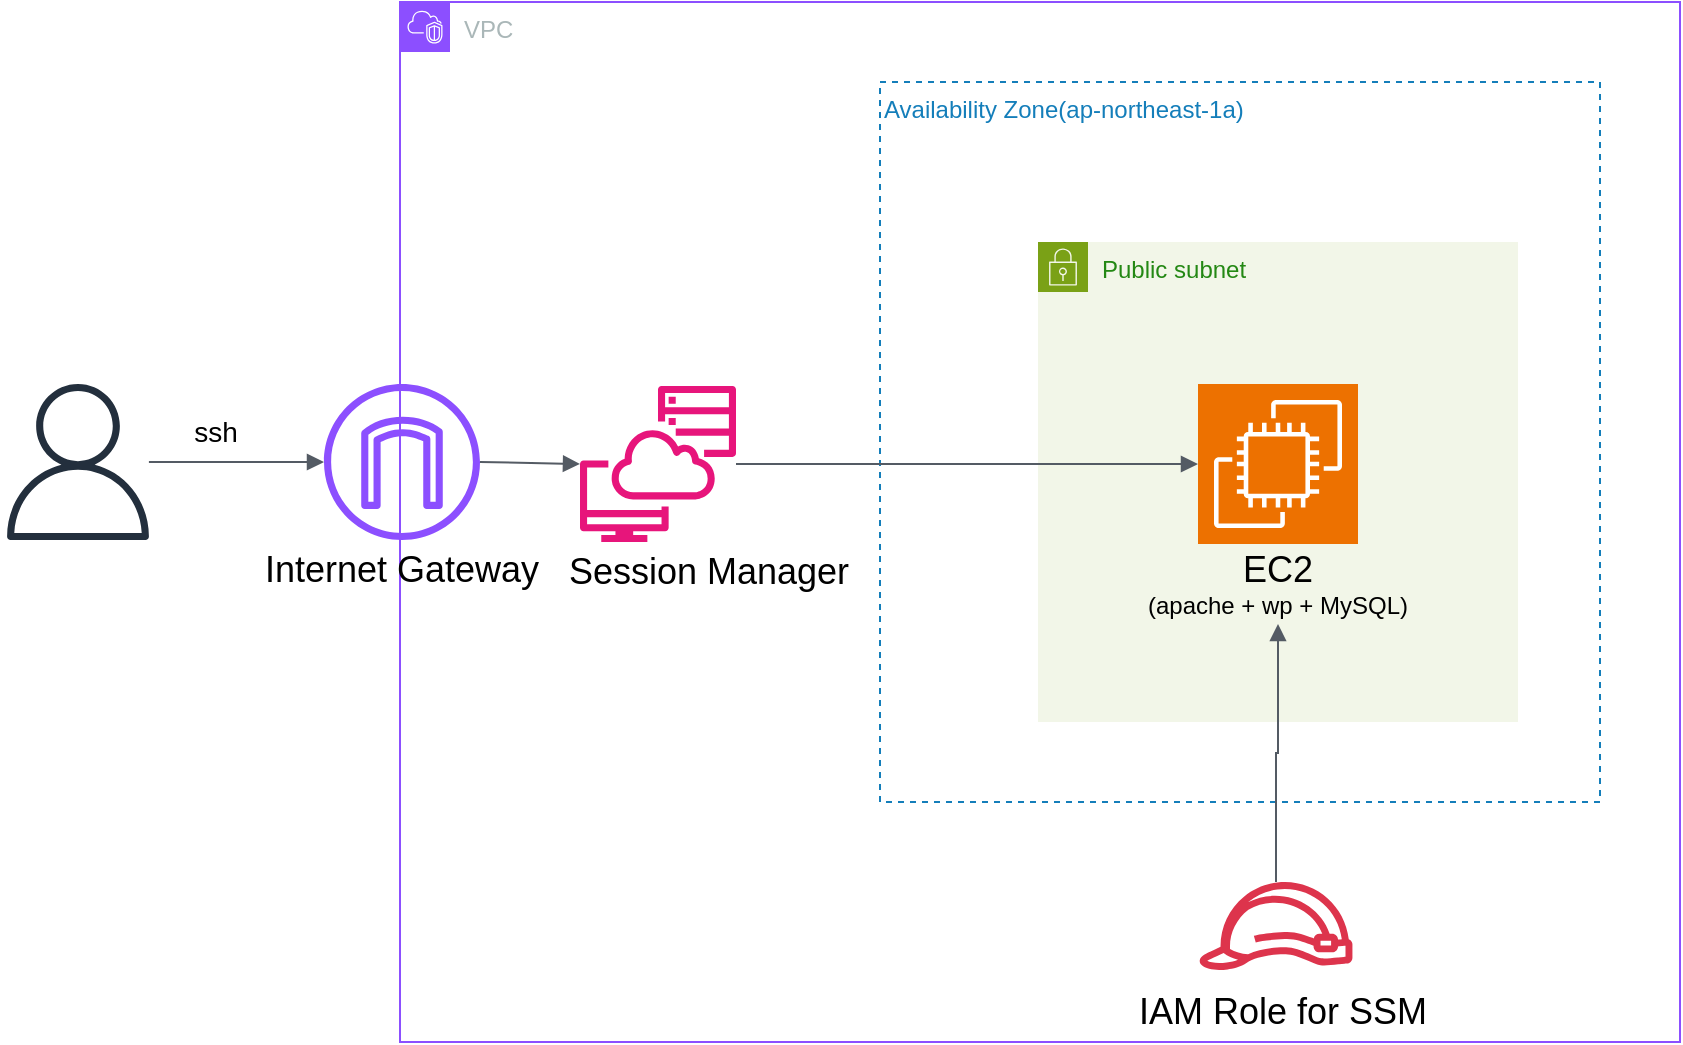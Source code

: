 <mxfile version="24.7.16">
  <diagram name="ページ1" id="Cr0Gb6fsQJUtGHRy1cIA">
    <mxGraphModel dx="1127" dy="724" grid="1" gridSize="10" guides="1" tooltips="1" connect="1" arrows="1" fold="1" page="1" pageScale="1" pageWidth="827" pageHeight="1169" math="0" shadow="0">
      <root>
        <mxCell id="0" />
        <mxCell id="1" parent="0" />
        <mxCell id="1cp1Eni4RLlDWVsxedHv-26" value="VPC" style="points=[[0,0],[0.25,0],[0.5,0],[0.75,0],[1,0],[1,0.25],[1,0.5],[1,0.75],[1,1],[0.75,1],[0.5,1],[0.25,1],[0,1],[0,0.75],[0,0.5],[0,0.25]];outlineConnect=0;gradientColor=none;html=1;whiteSpace=wrap;fontSize=12;fontStyle=0;container=1;pointerEvents=0;collapsible=0;recursiveResize=0;shape=mxgraph.aws4.group;grIcon=mxgraph.aws4.group_vpc2;strokeColor=#8C4FFF;fillColor=none;verticalAlign=top;align=left;spacingLeft=30;fontColor=#AAB7B8;dashed=0;" parent="1" vertex="1">
          <mxGeometry x="280" y="120" width="640" height="520" as="geometry" />
        </mxCell>
        <mxCell id="1cp1Eni4RLlDWVsxedHv-25" value="Availability Zone(ap-northeast-1a)" style="fillColor=none;strokeColor=#147EBA;dashed=1;verticalAlign=top;fontStyle=0;fontColor=#147EBA;whiteSpace=wrap;html=1;align=left;" parent="1cp1Eni4RLlDWVsxedHv-26" vertex="1">
          <mxGeometry x="240" y="40" width="360" height="360" as="geometry" />
        </mxCell>
        <mxCell id="1cp1Eni4RLlDWVsxedHv-24" value="" style="group" parent="1cp1Eni4RLlDWVsxedHv-26" vertex="1" connectable="0">
          <mxGeometry x="-74" y="191" width="150" height="108" as="geometry" />
        </mxCell>
        <mxCell id="1cp1Eni4RLlDWVsxedHv-15" value="" style="sketch=0;outlineConnect=0;fontColor=#232F3E;gradientColor=none;fillColor=#8C4FFF;strokeColor=none;dashed=0;verticalLabelPosition=bottom;verticalAlign=top;align=center;html=1;fontSize=12;fontStyle=0;aspect=fixed;pointerEvents=1;shape=mxgraph.aws4.internet_gateway;" parent="1cp1Eni4RLlDWVsxedHv-24" vertex="1">
          <mxGeometry x="36" width="78" height="78" as="geometry" />
        </mxCell>
        <mxCell id="1cp1Eni4RLlDWVsxedHv-23" value="&lt;font style=&quot;font-size: 18px;&quot;&gt;Internet Gateway&lt;/font&gt;" style="text;strokeColor=none;align=center;fillColor=none;html=1;verticalAlign=middle;whiteSpace=wrap;rounded=0;" parent="1cp1Eni4RLlDWVsxedHv-24" vertex="1">
          <mxGeometry y="78" width="150" height="30" as="geometry" />
        </mxCell>
        <mxCell id="1cp1Eni4RLlDWVsxedHv-35" value="" style="edgeStyle=orthogonalEdgeStyle;html=1;endArrow=block;elbow=vertical;startArrow=none;endFill=1;strokeColor=#545B64;rounded=0;" parent="1cp1Eni4RLlDWVsxedHv-26" target="cwOfR8ABcjBu6lYcxgcY-1" edge="1">
          <mxGeometry width="100" relative="1" as="geometry">
            <mxPoint x="40" y="230" as="sourcePoint" />
            <mxPoint x="208" y="230" as="targetPoint" />
          </mxGeometry>
        </mxCell>
        <mxCell id="cwOfR8ABcjBu6lYcxgcY-1" value="" style="sketch=0;outlineConnect=0;fontColor=#232F3E;gradientColor=none;fillColor=#E7157B;strokeColor=none;dashed=0;verticalLabelPosition=bottom;verticalAlign=top;align=center;html=1;fontSize=12;fontStyle=0;aspect=fixed;pointerEvents=1;shape=mxgraph.aws4.systems_manager_session_manager;" vertex="1" parent="1cp1Eni4RLlDWVsxedHv-26">
          <mxGeometry x="90" y="192" width="78" height="78" as="geometry" />
        </mxCell>
        <mxCell id="cwOfR8ABcjBu6lYcxgcY-3" value="&lt;font style=&quot;font-size: 18px;&quot;&gt;Session Manager&lt;/font&gt;" style="text;strokeColor=none;align=center;fillColor=none;html=1;verticalAlign=middle;whiteSpace=wrap;rounded=0;" vertex="1" parent="1cp1Eni4RLlDWVsxedHv-26">
          <mxGeometry x="79" y="270" width="151" height="30" as="geometry" />
        </mxCell>
        <mxCell id="cwOfR8ABcjBu6lYcxgcY-9" value="" style="group" vertex="1" connectable="0" parent="1cp1Eni4RLlDWVsxedHv-26">
          <mxGeometry x="359" y="440" width="170" height="80" as="geometry" />
        </mxCell>
        <mxCell id="cwOfR8ABcjBu6lYcxgcY-4" value="" style="sketch=0;outlineConnect=0;fontColor=#232F3E;gradientColor=none;fillColor=#DD344C;strokeColor=none;dashed=0;verticalLabelPosition=bottom;verticalAlign=top;align=center;html=1;fontSize=12;fontStyle=0;aspect=fixed;pointerEvents=1;shape=mxgraph.aws4.role;" vertex="1" parent="cwOfR8ABcjBu6lYcxgcY-9">
          <mxGeometry x="40" width="78" height="44" as="geometry" />
        </mxCell>
        <mxCell id="cwOfR8ABcjBu6lYcxgcY-5" value="&lt;font style=&quot;font-size: 18px;&quot;&gt;IAM Role for SSM&amp;nbsp;&lt;/font&gt;" style="text;strokeColor=none;align=center;fillColor=none;html=1;verticalAlign=middle;whiteSpace=wrap;rounded=0;" vertex="1" parent="cwOfR8ABcjBu6lYcxgcY-9">
          <mxGeometry y="50" width="170" height="30" as="geometry" />
        </mxCell>
        <mxCell id="1cp1Eni4RLlDWVsxedHv-16" value="Public subnet" style="points=[[0,0],[0.25,0],[0.5,0],[0.75,0],[1,0],[1,0.25],[1,0.5],[1,0.75],[1,1],[0.75,1],[0.5,1],[0.25,1],[0,1],[0,0.75],[0,0.5],[0,0.25]];outlineConnect=0;gradientColor=none;html=1;whiteSpace=wrap;fontSize=12;fontStyle=0;container=1;pointerEvents=0;collapsible=0;recursiveResize=0;shape=mxgraph.aws4.group;grIcon=mxgraph.aws4.group_security_group;grStroke=0;strokeColor=#7AA116;fillColor=#F2F6E8;verticalAlign=top;align=left;spacingLeft=30;fontColor=#248814;dashed=0;" parent="1" vertex="1">
          <mxGeometry x="599" y="240" width="240" height="240" as="geometry" />
        </mxCell>
        <mxCell id="1cp1Eni4RLlDWVsxedHv-27" value="" style="sketch=0;outlineConnect=0;fontColor=#232F3E;gradientColor=none;fillColor=#232F3D;strokeColor=none;dashed=0;verticalLabelPosition=bottom;verticalAlign=top;align=center;html=1;fontSize=12;fontStyle=0;aspect=fixed;pointerEvents=1;shape=mxgraph.aws4.user;" parent="1" vertex="1">
          <mxGeometry x="80" y="311" width="78" height="78" as="geometry" />
        </mxCell>
        <mxCell id="1cp1Eni4RLlDWVsxedHv-28" value="" style="edgeStyle=orthogonalEdgeStyle;html=1;endArrow=block;elbow=vertical;startArrow=none;endFill=1;strokeColor=#545B64;rounded=0;" parent="1" source="1cp1Eni4RLlDWVsxedHv-27" target="1cp1Eni4RLlDWVsxedHv-15" edge="1">
          <mxGeometry width="100" relative="1" as="geometry">
            <mxPoint x="158" y="348.84" as="sourcePoint" />
            <mxPoint x="320" y="350" as="targetPoint" />
          </mxGeometry>
        </mxCell>
        <mxCell id="1cp1Eni4RLlDWVsxedHv-30" value="&lt;font style=&quot;font-size: 14px;&quot;&gt;ssh&lt;/font&gt;" style="text;strokeColor=none;align=center;fillColor=none;html=1;verticalAlign=middle;whiteSpace=wrap;rounded=0;" parent="1" vertex="1">
          <mxGeometry x="158" y="320" width="60" height="30" as="geometry" />
        </mxCell>
        <mxCell id="1cp1Eni4RLlDWVsxedHv-18" value="" style="group" parent="1" vertex="1" connectable="0">
          <mxGeometry x="639" y="311" width="160" height="120" as="geometry" />
        </mxCell>
        <mxCell id="1cp1Eni4RLlDWVsxedHv-11" value="&lt;font style=&quot;font-size: 18px;&quot;&gt;EC2&lt;/font&gt;&lt;div&gt;(apache + wp + MySQL)&lt;/div&gt;" style="text;strokeColor=none;align=center;fillColor=none;html=1;verticalAlign=middle;whiteSpace=wrap;rounded=0;" parent="1cp1Eni4RLlDWVsxedHv-18" vertex="1">
          <mxGeometry y="80" width="160" height="40" as="geometry" />
        </mxCell>
        <mxCell id="1cp1Eni4RLlDWVsxedHv-9" value="" style="sketch=0;points=[[0,0,0],[0.25,0,0],[0.5,0,0],[0.75,0,0],[1,0,0],[0,1,0],[0.25,1,0],[0.5,1,0],[0.75,1,0],[1,1,0],[0,0.25,0],[0,0.5,0],[0,0.75,0],[1,0.25,0],[1,0.5,0],[1,0.75,0]];outlineConnect=0;fontColor=#232F3E;fillColor=#ED7100;strokeColor=#ffffff;dashed=0;verticalLabelPosition=bottom;verticalAlign=top;align=center;html=1;fontSize=12;fontStyle=0;aspect=fixed;shape=mxgraph.aws4.resourceIcon;resIcon=mxgraph.aws4.ec2;" parent="1cp1Eni4RLlDWVsxedHv-18" vertex="1">
          <mxGeometry x="40" width="80" height="80" as="geometry" />
        </mxCell>
        <mxCell id="cwOfR8ABcjBu6lYcxgcY-2" value="" style="edgeStyle=orthogonalEdgeStyle;html=1;endArrow=block;elbow=vertical;startArrow=none;endFill=1;strokeColor=#545B64;rounded=0;entryX=0;entryY=0.5;entryDx=0;entryDy=0;entryPerimeter=0;" edge="1" parent="1" source="cwOfR8ABcjBu6lYcxgcY-1" target="1cp1Eni4RLlDWVsxedHv-9">
          <mxGeometry width="100" relative="1" as="geometry">
            <mxPoint x="540" y="350" as="sourcePoint" />
            <mxPoint x="580" y="350" as="targetPoint" />
          </mxGeometry>
        </mxCell>
        <mxCell id="cwOfR8ABcjBu6lYcxgcY-8" value="" style="edgeStyle=orthogonalEdgeStyle;html=1;endArrow=block;elbow=vertical;startArrow=none;endFill=1;strokeColor=#545B64;rounded=0;" edge="1" parent="1" source="cwOfR8ABcjBu6lYcxgcY-4" target="1cp1Eni4RLlDWVsxedHv-11">
          <mxGeometry width="100" relative="1" as="geometry">
            <mxPoint x="720" y="550" as="sourcePoint" />
            <mxPoint x="820" y="550" as="targetPoint" />
          </mxGeometry>
        </mxCell>
      </root>
    </mxGraphModel>
  </diagram>
</mxfile>
